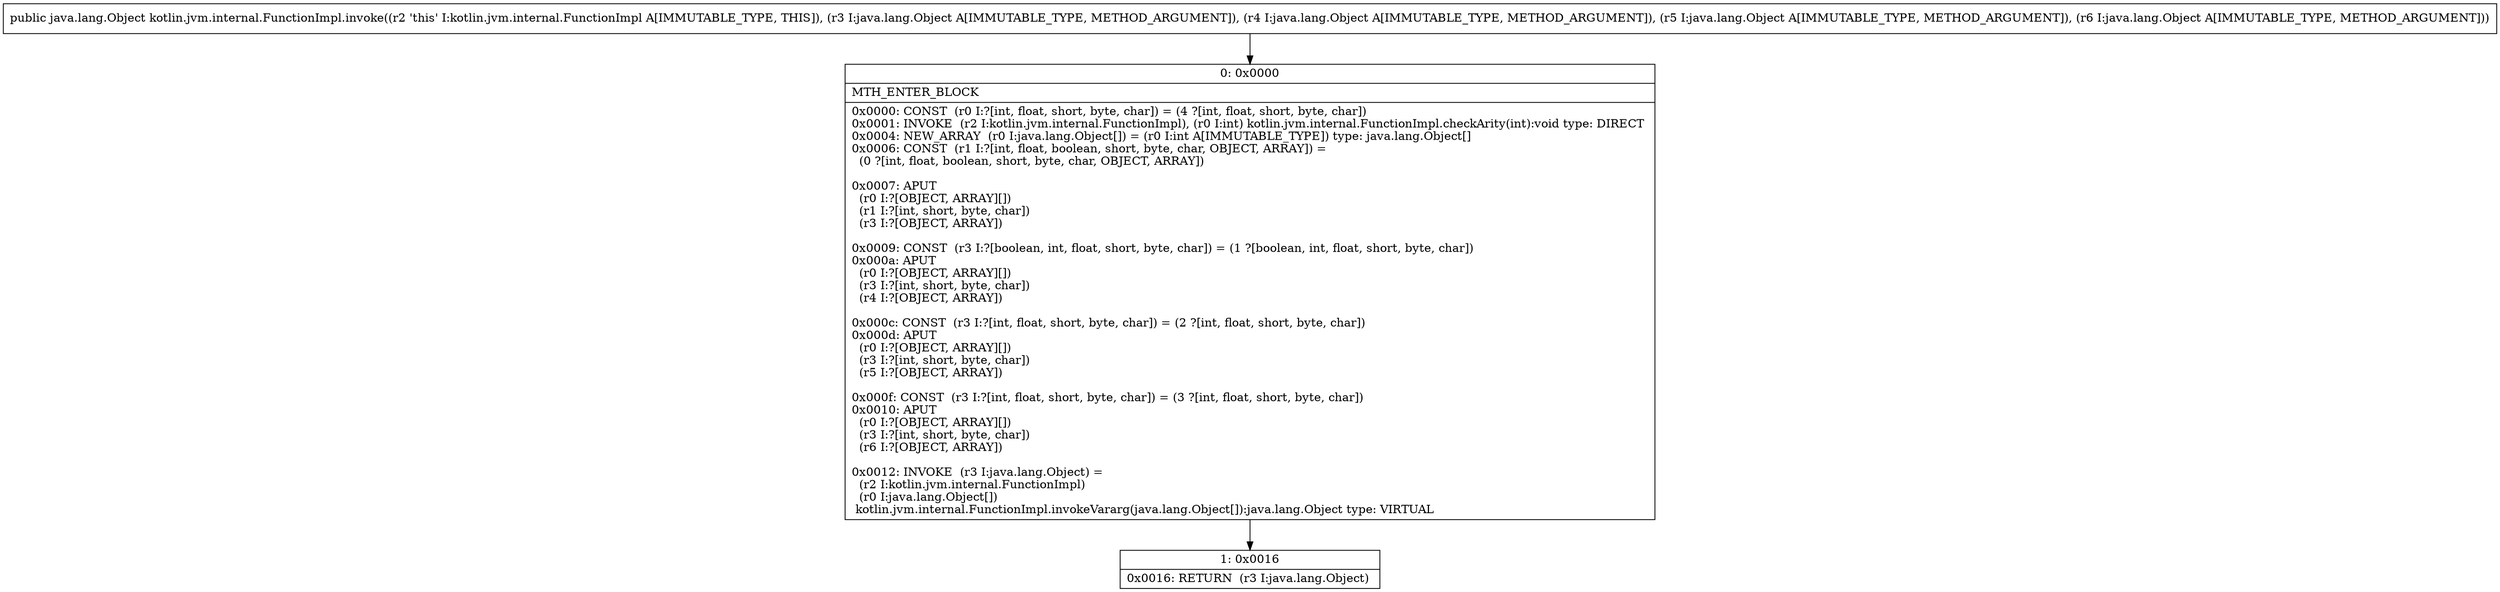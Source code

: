 digraph "CFG forkotlin.jvm.internal.FunctionImpl.invoke(Ljava\/lang\/Object;Ljava\/lang\/Object;Ljava\/lang\/Object;Ljava\/lang\/Object;)Ljava\/lang\/Object;" {
Node_0 [shape=record,label="{0\:\ 0x0000|MTH_ENTER_BLOCK\l|0x0000: CONST  (r0 I:?[int, float, short, byte, char]) = (4 ?[int, float, short, byte, char]) \l0x0001: INVOKE  (r2 I:kotlin.jvm.internal.FunctionImpl), (r0 I:int) kotlin.jvm.internal.FunctionImpl.checkArity(int):void type: DIRECT \l0x0004: NEW_ARRAY  (r0 I:java.lang.Object[]) = (r0 I:int A[IMMUTABLE_TYPE]) type: java.lang.Object[] \l0x0006: CONST  (r1 I:?[int, float, boolean, short, byte, char, OBJECT, ARRAY]) = \l  (0 ?[int, float, boolean, short, byte, char, OBJECT, ARRAY])\l \l0x0007: APUT  \l  (r0 I:?[OBJECT, ARRAY][])\l  (r1 I:?[int, short, byte, char])\l  (r3 I:?[OBJECT, ARRAY])\l \l0x0009: CONST  (r3 I:?[boolean, int, float, short, byte, char]) = (1 ?[boolean, int, float, short, byte, char]) \l0x000a: APUT  \l  (r0 I:?[OBJECT, ARRAY][])\l  (r3 I:?[int, short, byte, char])\l  (r4 I:?[OBJECT, ARRAY])\l \l0x000c: CONST  (r3 I:?[int, float, short, byte, char]) = (2 ?[int, float, short, byte, char]) \l0x000d: APUT  \l  (r0 I:?[OBJECT, ARRAY][])\l  (r3 I:?[int, short, byte, char])\l  (r5 I:?[OBJECT, ARRAY])\l \l0x000f: CONST  (r3 I:?[int, float, short, byte, char]) = (3 ?[int, float, short, byte, char]) \l0x0010: APUT  \l  (r0 I:?[OBJECT, ARRAY][])\l  (r3 I:?[int, short, byte, char])\l  (r6 I:?[OBJECT, ARRAY])\l \l0x0012: INVOKE  (r3 I:java.lang.Object) = \l  (r2 I:kotlin.jvm.internal.FunctionImpl)\l  (r0 I:java.lang.Object[])\l kotlin.jvm.internal.FunctionImpl.invokeVararg(java.lang.Object[]):java.lang.Object type: VIRTUAL \l}"];
Node_1 [shape=record,label="{1\:\ 0x0016|0x0016: RETURN  (r3 I:java.lang.Object) \l}"];
MethodNode[shape=record,label="{public java.lang.Object kotlin.jvm.internal.FunctionImpl.invoke((r2 'this' I:kotlin.jvm.internal.FunctionImpl A[IMMUTABLE_TYPE, THIS]), (r3 I:java.lang.Object A[IMMUTABLE_TYPE, METHOD_ARGUMENT]), (r4 I:java.lang.Object A[IMMUTABLE_TYPE, METHOD_ARGUMENT]), (r5 I:java.lang.Object A[IMMUTABLE_TYPE, METHOD_ARGUMENT]), (r6 I:java.lang.Object A[IMMUTABLE_TYPE, METHOD_ARGUMENT])) }"];
MethodNode -> Node_0;
Node_0 -> Node_1;
}

